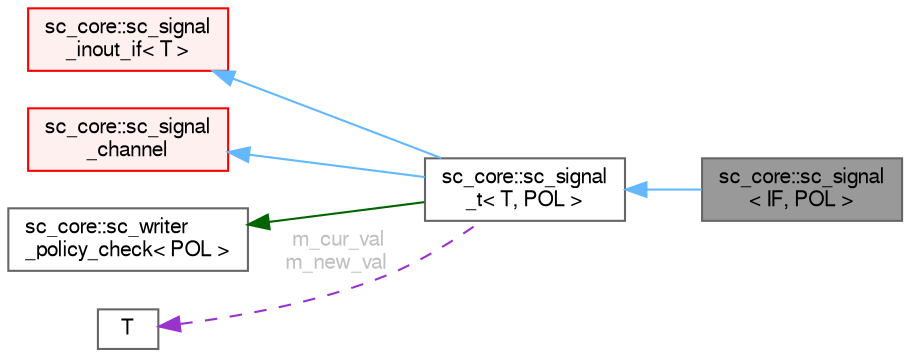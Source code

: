 digraph "sc_core::sc_signal&lt; IF, POL &gt;"
{
 // LATEX_PDF_SIZE
  bgcolor="transparent";
  edge [fontname=FreeSans,fontsize=10,labelfontname=FreeSans,labelfontsize=10];
  node [fontname=FreeSans,fontsize=10,shape=box,height=0.2,width=0.4];
  rankdir="LR";
  Node1 [id="Node000001",label="sc_core::sc_signal\l\< IF, POL \>",height=0.2,width=0.4,color="gray40", fillcolor="grey60", style="filled", fontcolor="black",tooltip=" "];
  Node2 -> Node1 [id="edge1_Node000001_Node000002",dir="back",color="steelblue1",style="solid",tooltip=" "];
  Node2 [id="Node000002",label="sc_core::sc_signal\l_t\< T, POL \>",height=0.2,width=0.4,color="gray40", fillcolor="white", style="filled",URL="$a01409.html",tooltip=" "];
  Node3 -> Node2 [id="edge2_Node000002_Node000003",dir="back",color="steelblue1",style="solid",tooltip=" "];
  Node3 [id="Node000003",label="sc_core::sc_signal\l_inout_if\< T \>",height=0.2,width=0.4,color="red", fillcolor="#FFF0F0", style="filled",URL="$a01441.html",tooltip=" "];
  Node7 -> Node2 [id="edge3_Node000002_Node000007",dir="back",color="steelblue1",style="solid",tooltip=" "];
  Node7 [id="Node000007",label="sc_core::sc_signal\l_channel",height=0.2,width=0.4,color="red", fillcolor="#FFF0F0", style="filled",URL="$a01405.html",tooltip=" "];
  Node11 -> Node2 [id="edge4_Node000002_Node000011",dir="back",color="darkgreen",style="solid",tooltip=" "];
  Node11 [id="Node000011",label="sc_core::sc_writer\l_policy_check\< POL \>",height=0.2,width=0.4,color="gray40", fillcolor="white", style="filled",URL="$a01525.html",tooltip=" "];
  Node12 -> Node2 [id="edge5_Node000002_Node000012",dir="back",color="darkorchid3",style="dashed",tooltip=" ",label=" m_cur_val\nm_new_val",fontcolor="grey" ];
  Node12 [id="Node000012",label="T",height=0.2,width=0.4,color="gray40", fillcolor="white", style="filled",tooltip=" "];
}
